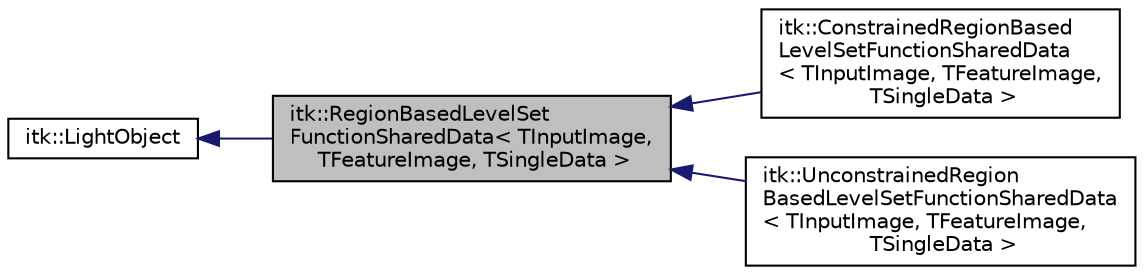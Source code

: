 digraph "itk::RegionBasedLevelSetFunctionSharedData&lt; TInputImage, TFeatureImage, TSingleData &gt;"
{
 // LATEX_PDF_SIZE
  edge [fontname="Helvetica",fontsize="10",labelfontname="Helvetica",labelfontsize="10"];
  node [fontname="Helvetica",fontsize="10",shape=record];
  rankdir="LR";
  Node1 [label="itk::RegionBasedLevelSet\lFunctionSharedData\< TInputImage,\l TFeatureImage, TSingleData \>",height=0.2,width=0.4,color="black", fillcolor="grey75", style="filled", fontcolor="black",tooltip="Helper class used to share data in the ScalarChanAndVeseLevelSetFunction."];
  Node2 -> Node1 [dir="back",color="midnightblue",fontsize="10",style="solid",fontname="Helvetica"];
  Node2 [label="itk::LightObject",height=0.2,width=0.4,color="black", fillcolor="white", style="filled",URL="$classitk_1_1LightObject.html",tooltip="Light weight base class for most itk classes."];
  Node1 -> Node3 [dir="back",color="midnightblue",fontsize="10",style="solid",fontname="Helvetica"];
  Node3 [label="itk::ConstrainedRegionBased\lLevelSetFunctionSharedData\l\< TInputImage, TFeatureImage,\l TSingleData \>",height=0.2,width=0.4,color="black", fillcolor="white", style="filled",URL="$classitk_1_1ConstrainedRegionBasedLevelSetFunctionSharedData.html",tooltip="Helper class used to share data in the ScalarChanAndVeseLevelSetFunction."];
  Node1 -> Node4 [dir="back",color="midnightblue",fontsize="10",style="solid",fontname="Helvetica"];
  Node4 [label="itk::UnconstrainedRegion\lBasedLevelSetFunctionSharedData\l\< TInputImage, TFeatureImage,\l TSingleData \>",height=0.2,width=0.4,color="black", fillcolor="white", style="filled",URL="$classitk_1_1UnconstrainedRegionBasedLevelSetFunctionSharedData.html",tooltip="Helper class used to share data in the ScalarChanAndVeseLevelSetFunction."];
}
